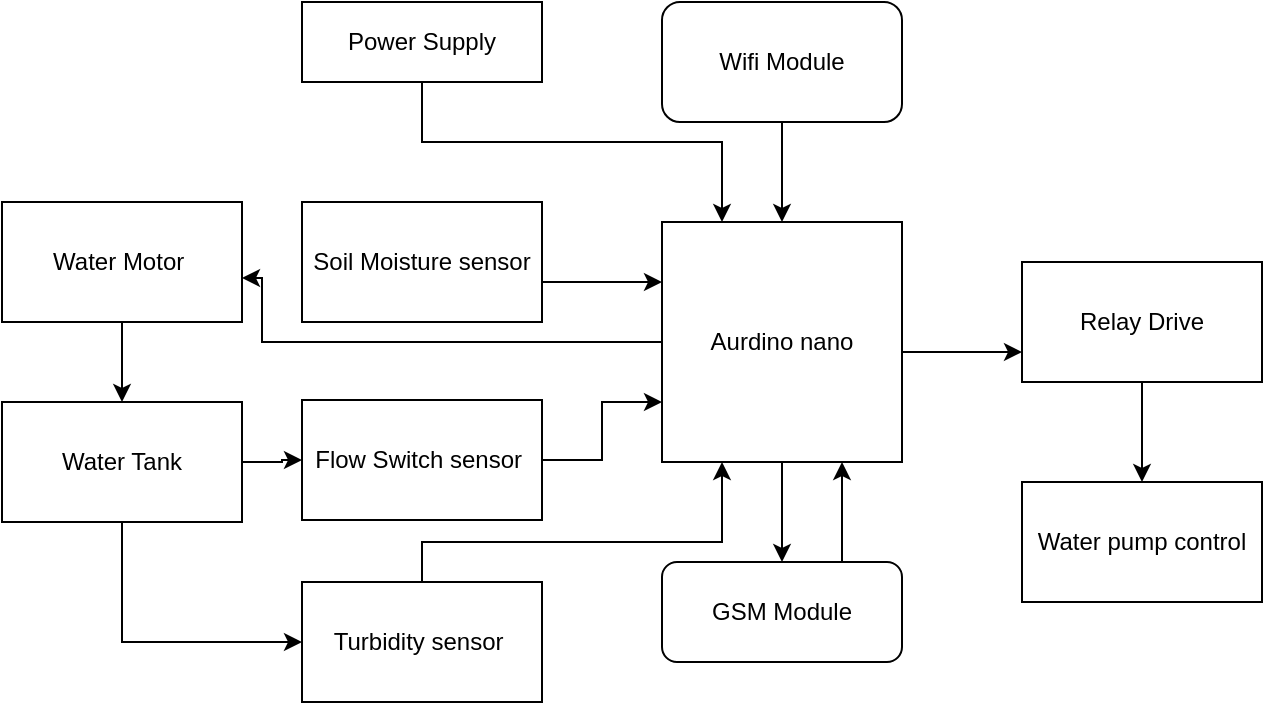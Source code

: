 <mxfile pages="1" version="11.2.3" type="github"><diagram id="HQyf0LAxdr6ikMzP613J" name="Page-1"><mxGraphModel dx="2170" dy="1225" grid="1" gridSize="10" guides="1" tooltips="1" connect="1" arrows="1" fold="1" page="1" pageScale="1" pageWidth="850" pageHeight="1100" math="0" shadow="0"><root><mxCell id="0"/><mxCell id="1" parent="0"/><mxCell id="DQG2O9XfJq-mUY9cVMKp-5" style="edgeStyle=orthogonalEdgeStyle;rounded=0;orthogonalLoop=1;jettySize=auto;html=1;exitX=0.5;exitY=1;exitDx=0;exitDy=0;entryX=0.5;entryY=0;entryDx=0;entryDy=0;" edge="1" parent="1" source="DQG2O9XfJq-mUY9cVMKp-1" target="DQG2O9XfJq-mUY9cVMKp-4"><mxGeometry relative="1" as="geometry"/></mxCell><mxCell id="DQG2O9XfJq-mUY9cVMKp-31" style="edgeStyle=orthogonalEdgeStyle;rounded=0;orthogonalLoop=1;jettySize=auto;html=1;exitX=0;exitY=0.5;exitDx=0;exitDy=0;entryX=1;entryY=0.633;entryDx=0;entryDy=0;entryPerimeter=0;" edge="1" parent="1" source="DQG2O9XfJq-mUY9cVMKp-1" target="DQG2O9XfJq-mUY9cVMKp-27"><mxGeometry relative="1" as="geometry"><Array as="points"><mxPoint x="150" y="390"/><mxPoint x="150" y="358"/></Array></mxGeometry></mxCell><mxCell id="DQG2O9XfJq-mUY9cVMKp-36" style="edgeStyle=orthogonalEdgeStyle;rounded=0;orthogonalLoop=1;jettySize=auto;html=1;entryX=0;entryY=0.75;entryDx=0;entryDy=0;" edge="1" parent="1" source="DQG2O9XfJq-mUY9cVMKp-1" target="DQG2O9XfJq-mUY9cVMKp-33"><mxGeometry relative="1" as="geometry"><Array as="points"><mxPoint x="500" y="395"/><mxPoint x="500" y="395"/></Array></mxGeometry></mxCell><mxCell id="DQG2O9XfJq-mUY9cVMKp-1" value="Aurdino nano" style="whiteSpace=wrap;html=1;aspect=fixed;" vertex="1" parent="1"><mxGeometry x="350" y="330" width="120" height="120" as="geometry"/></mxCell><mxCell id="DQG2O9XfJq-mUY9cVMKp-8" style="edgeStyle=orthogonalEdgeStyle;rounded=0;orthogonalLoop=1;jettySize=auto;html=1;exitX=0.75;exitY=0;exitDx=0;exitDy=0;entryX=0.75;entryY=1;entryDx=0;entryDy=0;" edge="1" parent="1" source="DQG2O9XfJq-mUY9cVMKp-4" target="DQG2O9XfJq-mUY9cVMKp-1"><mxGeometry relative="1" as="geometry"/></mxCell><mxCell id="DQG2O9XfJq-mUY9cVMKp-4" value="GSM Module" style="rounded=1;whiteSpace=wrap;html=1;" vertex="1" parent="1"><mxGeometry x="350" y="500" width="120" height="50" as="geometry"/></mxCell><mxCell id="DQG2O9XfJq-mUY9cVMKp-10" style="edgeStyle=orthogonalEdgeStyle;rounded=0;orthogonalLoop=1;jettySize=auto;html=1;entryX=0.5;entryY=0;entryDx=0;entryDy=0;" edge="1" parent="1" source="DQG2O9XfJq-mUY9cVMKp-9" target="DQG2O9XfJq-mUY9cVMKp-1"><mxGeometry relative="1" as="geometry"/></mxCell><mxCell id="DQG2O9XfJq-mUY9cVMKp-9" value="Wifi Module" style="rounded=1;whiteSpace=wrap;html=1;" vertex="1" parent="1"><mxGeometry x="350" y="220" width="120" height="60" as="geometry"/></mxCell><mxCell id="DQG2O9XfJq-mUY9cVMKp-29" style="edgeStyle=orthogonalEdgeStyle;rounded=0;orthogonalLoop=1;jettySize=auto;html=1;entryX=0.25;entryY=0;entryDx=0;entryDy=0;" edge="1" parent="1" source="DQG2O9XfJq-mUY9cVMKp-11" target="DQG2O9XfJq-mUY9cVMKp-1"><mxGeometry relative="1" as="geometry"><Array as="points"><mxPoint x="230" y="290"/><mxPoint x="380" y="290"/></Array></mxGeometry></mxCell><mxCell id="DQG2O9XfJq-mUY9cVMKp-11" value="Power Supply" style="rounded=0;whiteSpace=wrap;html=1;" vertex="1" parent="1"><mxGeometry x="170" y="220" width="120" height="40" as="geometry"/></mxCell><mxCell id="DQG2O9XfJq-mUY9cVMKp-30" style="edgeStyle=orthogonalEdgeStyle;rounded=0;orthogonalLoop=1;jettySize=auto;html=1;entryX=0;entryY=0.25;entryDx=0;entryDy=0;" edge="1" parent="1" source="DQG2O9XfJq-mUY9cVMKp-13" target="DQG2O9XfJq-mUY9cVMKp-1"><mxGeometry relative="1" as="geometry"><Array as="points"><mxPoint x="310" y="360"/><mxPoint x="310" y="360"/></Array></mxGeometry></mxCell><mxCell id="DQG2O9XfJq-mUY9cVMKp-13" value="Soil Moisture sensor" style="rounded=0;whiteSpace=wrap;html=1;" vertex="1" parent="1"><mxGeometry x="170" y="320" width="120" height="60" as="geometry"/></mxCell><mxCell id="DQG2O9XfJq-mUY9cVMKp-19" style="edgeStyle=orthogonalEdgeStyle;rounded=0;orthogonalLoop=1;jettySize=auto;html=1;entryX=0;entryY=0.75;entryDx=0;entryDy=0;" edge="1" parent="1" source="DQG2O9XfJq-mUY9cVMKp-16" target="DQG2O9XfJq-mUY9cVMKp-1"><mxGeometry relative="1" as="geometry"/></mxCell><mxCell id="DQG2O9XfJq-mUY9cVMKp-16" value="Flow Switch sensor&amp;nbsp;" style="rounded=0;whiteSpace=wrap;html=1;" vertex="1" parent="1"><mxGeometry x="170" y="419" width="120" height="60" as="geometry"/></mxCell><mxCell id="DQG2O9XfJq-mUY9cVMKp-18" style="edgeStyle=orthogonalEdgeStyle;rounded=0;orthogonalLoop=1;jettySize=auto;html=1;entryX=0;entryY=0.5;entryDx=0;entryDy=0;" edge="1" parent="1" source="DQG2O9XfJq-mUY9cVMKp-17" target="DQG2O9XfJq-mUY9cVMKp-16"><mxGeometry relative="1" as="geometry"/></mxCell><mxCell id="DQG2O9XfJq-mUY9cVMKp-23" style="edgeStyle=orthogonalEdgeStyle;rounded=0;orthogonalLoop=1;jettySize=auto;html=1;exitX=0.5;exitY=1;exitDx=0;exitDy=0;entryX=0;entryY=0.5;entryDx=0;entryDy=0;" edge="1" parent="1" source="DQG2O9XfJq-mUY9cVMKp-17" target="DQG2O9XfJq-mUY9cVMKp-20"><mxGeometry relative="1" as="geometry"/></mxCell><mxCell id="DQG2O9XfJq-mUY9cVMKp-17" value="Water Tank" style="rounded=0;whiteSpace=wrap;html=1;" vertex="1" parent="1"><mxGeometry x="20" y="420" width="120" height="60" as="geometry"/></mxCell><mxCell id="DQG2O9XfJq-mUY9cVMKp-25" style="edgeStyle=orthogonalEdgeStyle;rounded=0;orthogonalLoop=1;jettySize=auto;html=1;entryX=0.25;entryY=1;entryDx=0;entryDy=0;" edge="1" parent="1" source="DQG2O9XfJq-mUY9cVMKp-20" target="DQG2O9XfJq-mUY9cVMKp-1"><mxGeometry relative="1" as="geometry"><Array as="points"><mxPoint x="230" y="490"/><mxPoint x="380" y="490"/></Array></mxGeometry></mxCell><mxCell id="DQG2O9XfJq-mUY9cVMKp-20" value="Turbidity sensor&amp;nbsp;" style="rounded=0;whiteSpace=wrap;html=1;" vertex="1" parent="1"><mxGeometry x="170" y="510" width="120" height="60" as="geometry"/></mxCell><mxCell id="DQG2O9XfJq-mUY9cVMKp-32" style="edgeStyle=orthogonalEdgeStyle;rounded=0;orthogonalLoop=1;jettySize=auto;html=1;entryX=0.5;entryY=0;entryDx=0;entryDy=0;" edge="1" parent="1" source="DQG2O9XfJq-mUY9cVMKp-27" target="DQG2O9XfJq-mUY9cVMKp-17"><mxGeometry relative="1" as="geometry"/></mxCell><mxCell id="DQG2O9XfJq-mUY9cVMKp-27" value="Water Motor&amp;nbsp;" style="rounded=0;whiteSpace=wrap;html=1;" vertex="1" parent="1"><mxGeometry x="20" y="320" width="120" height="60" as="geometry"/></mxCell><mxCell id="DQG2O9XfJq-mUY9cVMKp-37" style="edgeStyle=orthogonalEdgeStyle;rounded=0;orthogonalLoop=1;jettySize=auto;html=1;entryX=0.5;entryY=0;entryDx=0;entryDy=0;" edge="1" parent="1" source="DQG2O9XfJq-mUY9cVMKp-33" target="DQG2O9XfJq-mUY9cVMKp-35"><mxGeometry relative="1" as="geometry"/></mxCell><mxCell id="DQG2O9XfJq-mUY9cVMKp-33" value="Relay Drive" style="rounded=0;whiteSpace=wrap;html=1;" vertex="1" parent="1"><mxGeometry x="530" y="350" width="120" height="60" as="geometry"/></mxCell><mxCell id="DQG2O9XfJq-mUY9cVMKp-35" value="Water pump control" style="rounded=0;whiteSpace=wrap;html=1;" vertex="1" parent="1"><mxGeometry x="530" y="460" width="120" height="60" as="geometry"/></mxCell></root></mxGraphModel></diagram></mxfile>